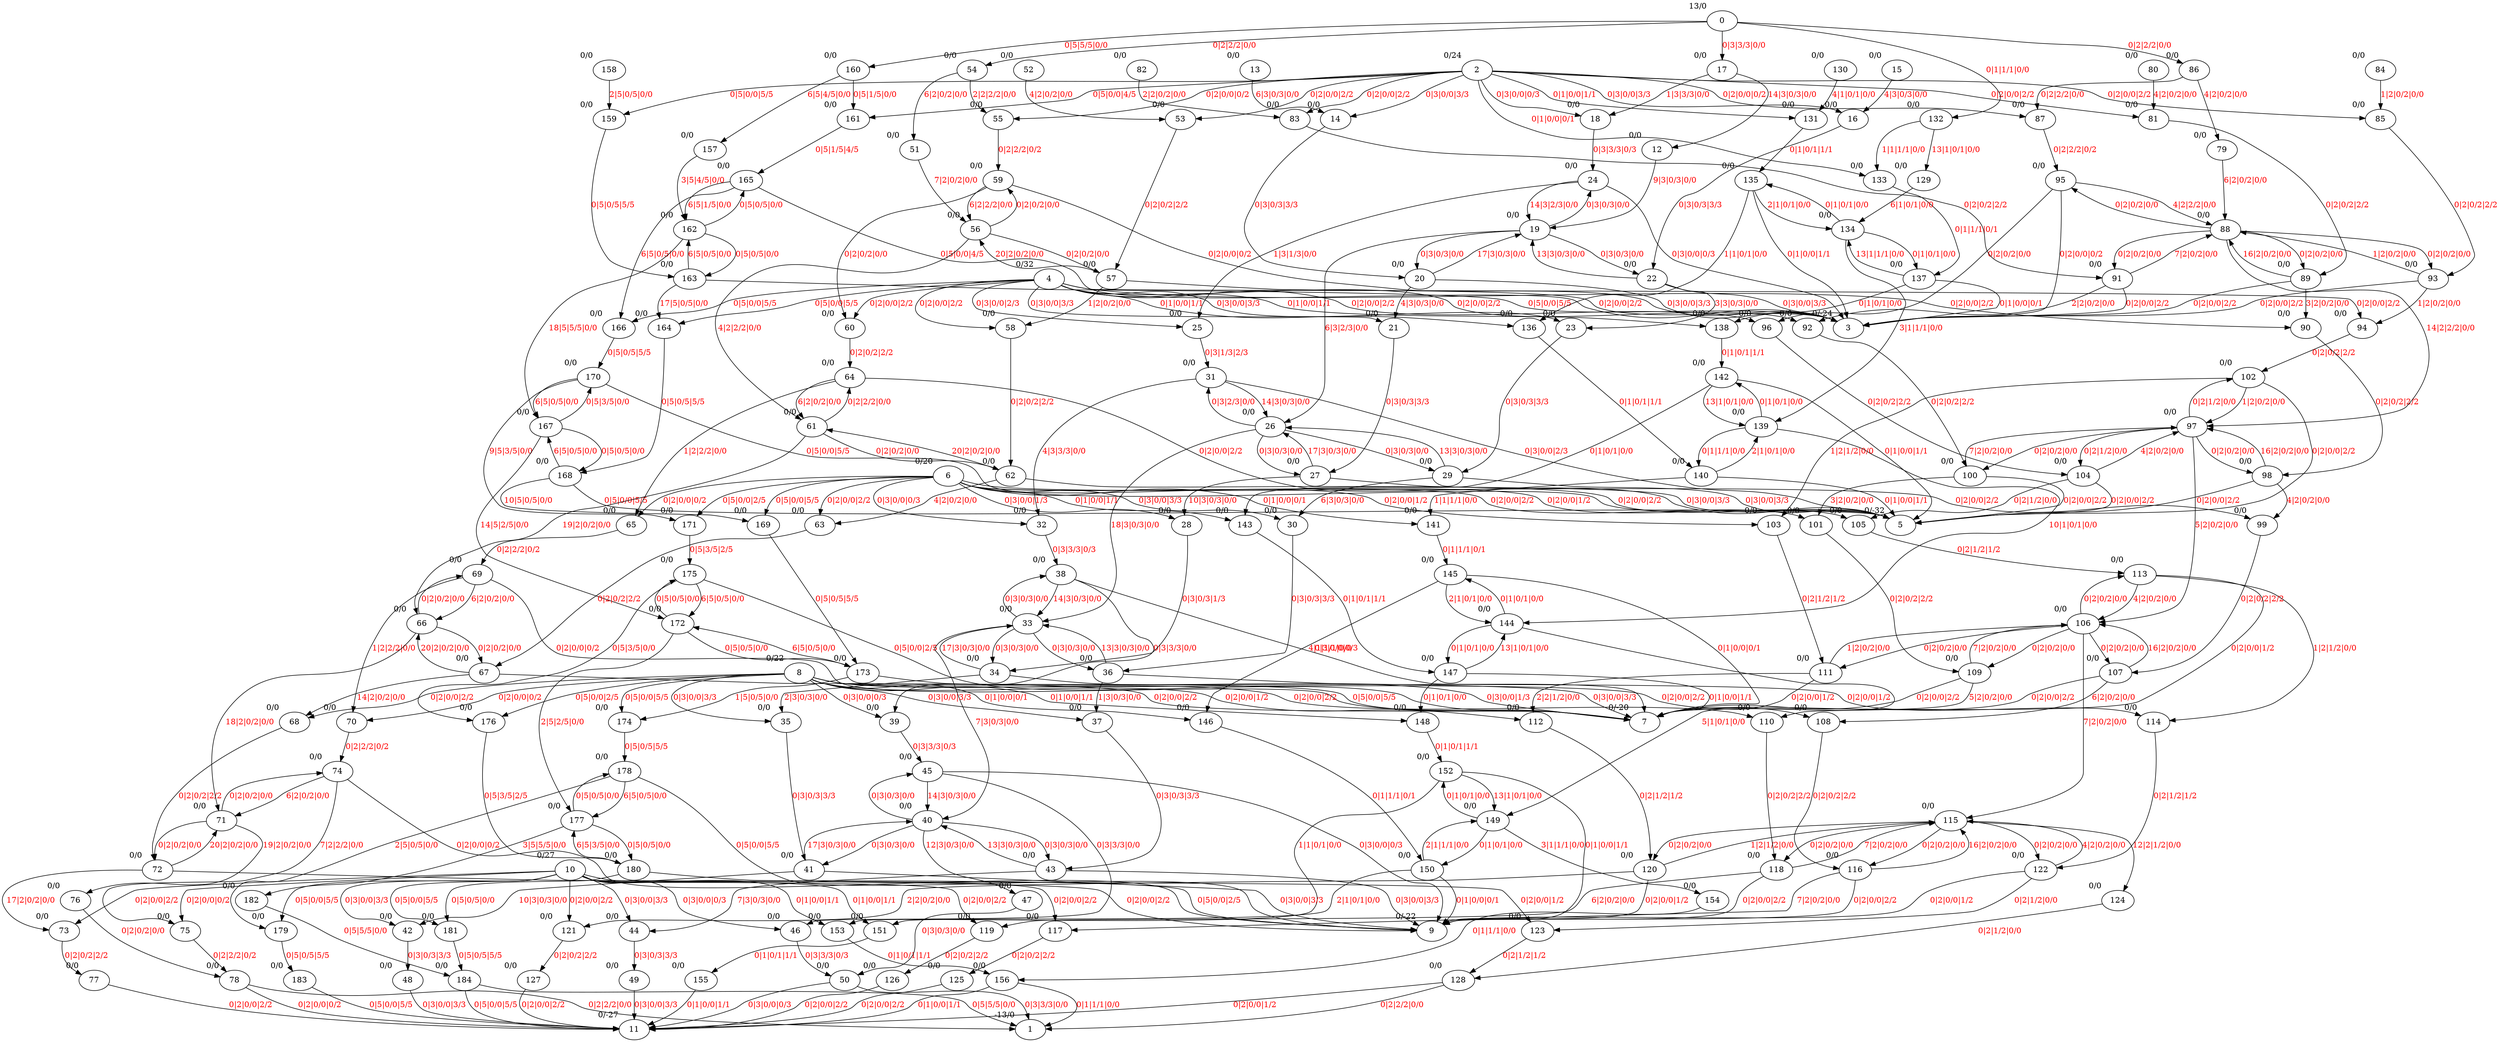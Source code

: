 digraph G {
184 [ xlabel="0/0" ]
183 [ xlabel="0/0" ]
182 [ xlabel="0/0" ]
181 [ xlabel="0/0" ]
180 [ xlabel="0/0" ]
179 [ xlabel="0/0" ]
178 [ xlabel="0/0" ]
177 [ xlabel="0/0" ]
176 [ xlabel="0/0" ]
175 [ xlabel="0/0" ]
174 [ xlabel="0/0" ]
173 [ xlabel="0/0" ]
172 [ xlabel="0/0" ]
171 [ xlabel="0/0" ]
170 [ xlabel="0/0" ]
169 [ xlabel="0/0" ]
168 [ xlabel="0/0" ]
167 [ xlabel="0/0" ]
166 [ xlabel="0/0" ]
165 [ xlabel="0/0" ]
164 [ xlabel="0/0" ]
163 [ xlabel="0/0" ]
162 [ xlabel="0/0" ]
161 [ xlabel="0/0" ]
160 [ xlabel="0/0" ]
159 [ xlabel="0/0" ]
158 [ xlabel="0/0" ]
157 [ xlabel="0/0" ]
156 [ xlabel="0/0" ]
155 [ xlabel="0/0" ]
154 [ xlabel="0/0" ]
153 [ xlabel="0/0" ]
152 [ xlabel="0/0" ]
151 [ xlabel="0/0" ]
150 [ xlabel="0/0" ]
149 [ xlabel="0/0" ]
148 [ xlabel="0/0" ]
147 [ xlabel="0/0" ]
146 [ xlabel="0/0" ]
145 [ xlabel="0/0" ]
144 [ xlabel="0/0" ]
143 [ xlabel="0/0" ]
142 [ xlabel="0/0" ]
141 [ xlabel="0/0" ]
140 [ xlabel="0/0" ]
139 [ xlabel="0/0" ]
138 [ xlabel="0/0" ]
137 [ xlabel="0/0" ]
136 [ xlabel="0/0" ]
135 [ xlabel="0/0" ]
134 [ xlabel="0/0" ]
133 [ xlabel="0/0" ]
132 [ xlabel="0/0" ]
131 [ xlabel="0/0" ]
130 [ xlabel="0/0" ]
129 [ xlabel="0/0" ]
128 [ xlabel="0/0" ]
127 [ xlabel="0/0" ]
126 [ xlabel="0/0" ]
125 [ xlabel="0/0" ]
124 [ xlabel="0/0" ]
123 [ xlabel="0/0" ]
122 [ xlabel="0/0" ]
121 [ xlabel="0/0" ]
120 [ xlabel="0/0" ]
119 [ xlabel="0/0" ]
118 [ xlabel="0/0" ]
117 [ xlabel="0/0" ]
116 [ xlabel="0/0" ]
115 [ xlabel="0/0" ]
114 [ xlabel="0/0" ]
113 [ xlabel="0/0" ]
112 [ xlabel="0/0" ]
111 [ xlabel="0/0" ]
110 [ xlabel="0/0" ]
109 [ xlabel="0/0" ]
108 [ xlabel="0/0" ]
107 [ xlabel="0/0" ]
106 [ xlabel="0/0" ]
105 [ xlabel="0/0" ]
104 [ xlabel="0/0" ]
103 [ xlabel="0/0" ]
102 [ xlabel="0/0" ]
101 [ xlabel="0/0" ]
100 [ xlabel="0/0" ]
99 [ xlabel="0/0" ]
98 [ xlabel="0/0" ]
97 [ xlabel="0/0" ]
96 [ xlabel="0/0" ]
95 [ xlabel="0/0" ]
94 [ xlabel="0/0" ]
93 [ xlabel="0/0" ]
92 [ xlabel="0/0" ]
91 [ xlabel="0/0" ]
90 [ xlabel="0/0" ]
89 [ xlabel="0/0" ]
88 [ xlabel="0/0" ]
87 [ xlabel="0/0" ]
86 [ xlabel="0/0" ]
85 [ xlabel="0/0" ]
84 [ xlabel="0/0" ]
83 [ xlabel="0/0" ]
82 [ xlabel="0/0" ]
81 [ xlabel="0/0" ]
80 [ xlabel="0/0" ]
79 [ xlabel="0/0" ]
78 [ xlabel="0/0" ]
77 [ xlabel="0/0" ]
76 [ xlabel="0/0" ]
75 [ xlabel="0/0" ]
74 [ xlabel="0/0" ]
73 [ xlabel="0/0" ]
72 [ xlabel="0/0" ]
71 [ xlabel="0/0" ]
70 [ xlabel="0/0" ]
69 [ xlabel="0/0" ]
68 [ xlabel="0/0" ]
67 [ xlabel="0/0" ]
66 [ xlabel="0/0" ]
65 [ xlabel="0/0" ]
64 [ xlabel="0/0" ]
63 [ xlabel="0/0" ]
62 [ xlabel="0/0" ]
61 [ xlabel="0/0" ]
60 [ xlabel="0/0" ]
59 [ xlabel="0/0" ]
58 [ xlabel="0/0" ]
57 [ xlabel="0/0" ]
56 [ xlabel="0/0" ]
55 [ xlabel="0/0" ]
54 [ xlabel="0/0" ]
53 [ xlabel="0/0" ]
52 [ xlabel="0/0" ]
51 [ xlabel="0/0" ]
50 [ xlabel="0/0" ]
49 [ xlabel="0/0" ]
48 [ xlabel="0/0" ]
47 [ xlabel="0/0" ]
46 [ xlabel="0/0" ]
45 [ xlabel="0/0" ]
44 [ xlabel="0/0" ]
43 [ xlabel="0/0" ]
42 [ xlabel="0/0" ]
41 [ xlabel="0/0" ]
40 [ xlabel="0/0" ]
39 [ xlabel="0/0" ]
38 [ xlabel="0/0" ]
37 [ xlabel="0/0" ]
36 [ xlabel="0/0" ]
35 [ xlabel="0/0" ]
34 [ xlabel="0/0" ]
33 [ xlabel="0/0" ]
32 [ xlabel="0/0" ]
31 [ xlabel="0/0" ]
30 [ xlabel="0/0" ]
29 [ xlabel="0/0" ]
28 [ xlabel="0/0" ]
27 [ xlabel="0/0" ]
26 [ xlabel="0/0" ]
25 [ xlabel="0/0" ]
24 [ xlabel="0/0" ]
23 [ xlabel="0/0" ]
22 [ xlabel="0/0" ]
21 [ xlabel="0/0" ]
20 [ xlabel="0/0" ]
19 [ xlabel="0/0" ]
18 [ xlabel="0/0" ]
17 [ xlabel="0/0" ]
16 [ xlabel="0/0" ]
15 [ xlabel="0/0" ]
14 [ xlabel="0/0" ]
13 [ xlabel="0/0" ]
12 [ xlabel="0/0" ]
11 [ xlabel="0/-27" ]
10 [ xlabel="0/27" ]
9 [ xlabel="0/-22" ]
8 [ xlabel="0/22" ]
7 [ xlabel="0/-20" ]
6 [ xlabel="0/20" ]
5 [ xlabel="0/-32" ]
4 [ xlabel="0/32" ]
3 [ xlabel="0/-24" ]
2 [ xlabel="0/24" ]
1 [ xlabel="-13/0" ]
0 [ xlabel="13/0" ]
184 -> 11 [fontcolor=red, label="0|5|0/0|5/5" ]
181 -> 184 [fontcolor=red, label="0|5|0/5|5/5" ]
177 -> 182 [fontcolor=red, label="3|5|5/5|0/0" ]
184 -> 1 [fontcolor=red, label="0|5|5/5|0/0" ]
182 -> 184 [fontcolor=red, label="0|5|5/5|0/0" ]
183 -> 11 [fontcolor=red, label="0|5|0/0|5/5" ]
179 -> 183 [fontcolor=red, label="0|5|0/5|5/5" ]
10 -> 181 [fontcolor=red, label="0|5|0/0|5/5" ]
180 -> 181 [fontcolor=red, label="0|5|0/5|0/0" ]
176 -> 180 [fontcolor=red, label="0|5|3/5|2/5" ]
180 -> 9 [fontcolor=red, label="0|5|0/0|2/5" ]
177 -> 180 [fontcolor=red, label="0|5|0/5|0/0" ]
180 -> 177 [fontcolor=red, label="6|5|3/5|0/0" ]
10 -> 179 [fontcolor=red, label="0|5|0/0|5/5" ]
178 -> 179 [fontcolor=red, label="2|5|0/5|0/0" ]
174 -> 178 [fontcolor=red, label="0|5|0/5|5/5" ]
178 -> 9 [fontcolor=red, label="0|5|0/0|5/5" ]
177 -> 178 [fontcolor=red, label="0|5|0/5|0/0" ]
178 -> 177 [fontcolor=red, label="6|5|0/5|0/0" ]
172 -> 177 [fontcolor=red, label="2|5|2/5|0/0" ]
8 -> 176 [fontcolor=red, label="0|5|0/0|2/5" ]
175 -> 176 [fontcolor=red, label="0|5|3/5|0/0" ]
171 -> 175 [fontcolor=red, label="0|5|3/5|2/5" ]
175 -> 7 [fontcolor=red, label="0|5|0/0|2/5" ]
172 -> 175 [fontcolor=red, label="0|5|0/5|0/0" ]
175 -> 172 [fontcolor=red, label="6|5|0/5|0/0" ]
8 -> 174 [fontcolor=red, label="0|5|0/0|5/5" ]
173 -> 174 [fontcolor=red, label="1|5|0/5|0/0" ]
169 -> 173 [fontcolor=red, label="0|5|0/5|5/5" ]
173 -> 7 [fontcolor=red, label="0|5|0/0|5/5" ]
172 -> 173 [fontcolor=red, label="0|5|0/5|0/0" ]
173 -> 172 [fontcolor=red, label="6|5|0/5|0/0" ]
167 -> 172 [fontcolor=red, label="14|5|2/5|0/0" ]
6 -> 171 [fontcolor=red, label="0|5|0/0|2/5" ]
170 -> 171 [fontcolor=red, label="9|5|3/5|0/0" ]
166 -> 170 [fontcolor=red, label="0|5|0/5|5/5" ]
170 -> 5 [fontcolor=red, label="0|5|0/0|5/5" ]
167 -> 170 [fontcolor=red, label="0|5|3/5|0/0" ]
170 -> 167 [fontcolor=red, label="6|5|0/5|0/0" ]
6 -> 169 [fontcolor=red, label="0|5|0/0|5/5" ]
168 -> 169 [fontcolor=red, label="10|5|0/5|0/0" ]
164 -> 168 [fontcolor=red, label="0|5|0/5|5/5" ]
168 -> 5 [fontcolor=red, label="0|5|0/0|5/5" ]
167 -> 168 [fontcolor=red, label="0|5|0/5|0/0" ]
168 -> 167 [fontcolor=red, label="6|5|0/5|0/0" ]
162 -> 167 [fontcolor=red, label="18|5|5/5|0/0" ]
4 -> 166 [fontcolor=red, label="0|5|0/0|5/5" ]
165 -> 166 [fontcolor=red, label="6|5|0/5|0/0" ]
161 -> 165 [fontcolor=red, label="0|5|1/5|4/5" ]
165 -> 3 [fontcolor=red, label="0|5|0/0|4/5" ]
162 -> 165 [fontcolor=red, label="0|5|0/5|0/0" ]
165 -> 162 [fontcolor=red, label="6|5|1/5|0/0" ]
4 -> 164 [fontcolor=red, label="0|5|0/0|5/5" ]
163 -> 164 [fontcolor=red, label="17|5|0/5|0/0" ]
159 -> 163 [fontcolor=red, label="0|5|0/5|5/5" ]
163 -> 3 [fontcolor=red, label="0|5|0/0|5/5" ]
162 -> 163 [fontcolor=red, label="0|5|0/5|0/0" ]
163 -> 162 [fontcolor=red, label="6|5|0/5|0/0" ]
157 -> 162 [fontcolor=red, label="3|5|4/5|0/0" ]
2 -> 161 [fontcolor=red, label="0|5|0/0|4/5" ]
160 -> 161 [fontcolor=red, label="0|5|1/5|0/0" ]
160 -> 157 [fontcolor=red, label="6|5|4/5|0/0" ]
0 -> 160 [fontcolor=red, label="0|5|5/5|0/0" ]
2 -> 159 [fontcolor=red, label="0|5|0/0|5/5" ]
158 -> 159 [fontcolor=red, label="2|5|0/5|0/0" ]
156 -> 11 [fontcolor=red, label="0|1|0/0|1/1" ]
153 -> 156 [fontcolor=red, label="0|1|0/1|1/1" ]
149 -> 154 [fontcolor=red, label="3|1|1/1|0/0" ]
156 -> 1 [fontcolor=red, label="0|1|1/1|0/0" ]
154 -> 156 [fontcolor=red, label="0|1|1/1|0/0" ]
155 -> 11 [fontcolor=red, label="0|1|0/0|1/1" ]
151 -> 155 [fontcolor=red, label="0|1|0/1|1/1" ]
10 -> 153 [fontcolor=red, label="0|1|0/0|1/1" ]
152 -> 153 [fontcolor=red, label="1|1|0/1|0/0" ]
148 -> 152 [fontcolor=red, label="0|1|0/1|1/1" ]
152 -> 9 [fontcolor=red, label="0|1|0/0|1/1" ]
149 -> 152 [fontcolor=red, label="0|1|0/1|0/0" ]
152 -> 149 [fontcolor=red, label="13|1|0/1|0/0" ]
10 -> 151 [fontcolor=red, label="0|1|0/0|1/1" ]
150 -> 151 [fontcolor=red, label="2|1|0/1|0/0" ]
146 -> 150 [fontcolor=red, label="0|1|1/1|0/1" ]
150 -> 9 [fontcolor=red, label="0|1|0/0|0/1" ]
149 -> 150 [fontcolor=red, label="0|1|0/1|0/0" ]
150 -> 149 [fontcolor=red, label="2|1|1/1|0/0" ]
144 -> 149 [fontcolor=red, label="5|1|0/1|0/0" ]
8 -> 148 [fontcolor=red, label="0|1|0/0|1/1" ]
147 -> 148 [fontcolor=red, label="0|1|0/1|0/0" ]
143 -> 147 [fontcolor=red, label="0|1|0/1|1/1" ]
147 -> 7 [fontcolor=red, label="0|1|0/0|1/1" ]
144 -> 147 [fontcolor=red, label="0|1|0/1|0/0" ]
147 -> 144 [fontcolor=red, label="13|1|0/1|0/0" ]
8 -> 146 [fontcolor=red, label="0|1|0/0|0/1" ]
145 -> 146 [fontcolor=red, label="4|1|1/1|0/0" ]
141 -> 145 [fontcolor=red, label="0|1|1/1|0/1" ]
145 -> 7 [fontcolor=red, label="0|1|0/0|0/1" ]
144 -> 145 [fontcolor=red, label="0|1|0/1|0/0" ]
145 -> 144 [fontcolor=red, label="2|1|0/1|0/0" ]
139 -> 144 [fontcolor=red, label="10|1|0/1|0/0" ]
6 -> 143 [fontcolor=red, label="0|1|0/0|1/1" ]
142 -> 143 [fontcolor=red, label="0|1|0/1|0/0" ]
138 -> 142 [fontcolor=red, label="0|1|0/1|1/1" ]
142 -> 5 [fontcolor=red, label="0|1|0/0|1/1" ]
139 -> 142 [fontcolor=red, label="0|1|0/1|0/0" ]
142 -> 139 [fontcolor=red, label="13|1|0/1|0/0" ]
6 -> 141 [fontcolor=red, label="0|1|0/0|0/1" ]
140 -> 141 [fontcolor=red, label="1|1|1/1|0/0" ]
136 -> 140 [fontcolor=red, label="0|1|0/1|1/1" ]
140 -> 5 [fontcolor=red, label="0|1|0/0|1/1" ]
139 -> 140 [fontcolor=red, label="0|1|1/1|0/0" ]
140 -> 139 [fontcolor=red, label="2|1|0/1|0/0" ]
134 -> 139 [fontcolor=red, label="3|1|1/1|0/0" ]
4 -> 138 [fontcolor=red, label="0|1|0/0|1/1" ]
137 -> 138 [fontcolor=red, label="0|1|0/1|0/0" ]
133 -> 137 [fontcolor=red, label="0|1|1/1|0/1" ]
137 -> 3 [fontcolor=red, label="0|1|0/0|0/1" ]
134 -> 137 [fontcolor=red, label="0|1|0/1|0/0" ]
137 -> 134 [fontcolor=red, label="13|1|1/1|0/0" ]
4 -> 136 [fontcolor=red, label="0|1|0/0|1/1" ]
135 -> 136 [fontcolor=red, label="1|1|0/1|0/0" ]
131 -> 135 [fontcolor=red, label="0|1|0/1|1/1" ]
135 -> 3 [fontcolor=red, label="0|1|0/0|1/1" ]
134 -> 135 [fontcolor=red, label="0|1|0/1|0/0" ]
135 -> 134 [fontcolor=red, label="2|1|0/1|0/0" ]
129 -> 134 [fontcolor=red, label="6|1|0/1|0/0" ]
2 -> 133 [fontcolor=red, label="0|1|0/0|0/1" ]
132 -> 133 [fontcolor=red, label="1|1|1/1|0/0" ]
132 -> 129 [fontcolor=red, label="13|1|0/1|0/0" ]
0 -> 132 [fontcolor=red, label="0|1|1/1|0/0" ]
2 -> 131 [fontcolor=red, label="0|1|0/0|1/1" ]
130 -> 131 [fontcolor=red, label="4|1|0/1|0/0" ]
128 -> 11 [fontcolor=red, label="0|2|0/0|1/2" ]
123 -> 128 [fontcolor=red, label="0|2|1/2|1/2" ]
115 -> 124 [fontcolor=red, label="12|2|1/2|0/0" ]
128 -> 1 [fontcolor=red, label="0|2|2/2|0/0" ]
124 -> 128 [fontcolor=red, label="0|2|1/2|0/0" ]
127 -> 11 [fontcolor=red, label="0|2|0/0|2/2" ]
121 -> 127 [fontcolor=red, label="0|2|0/2|2/2" ]
126 -> 11 [fontcolor=red, label="0|2|0/0|2/2" ]
119 -> 126 [fontcolor=red, label="0|2|0/2|2/2" ]
125 -> 11 [fontcolor=red, label="0|2|0/0|2/2" ]
117 -> 125 [fontcolor=red, label="0|2|0/2|2/2" ]
10 -> 123 [fontcolor=red, label="0|2|0/0|1/2" ]
122 -> 123 [fontcolor=red, label="0|2|1/2|0/0" ]
114 -> 122 [fontcolor=red, label="0|2|1/2|1/2" ]
122 -> 9 [fontcolor=red, label="0|2|0/0|1/2" ]
115 -> 122 [fontcolor=red, label="0|2|0/2|0/0" ]
122 -> 115 [fontcolor=red, label="4|2|0/2|0/0" ]
10 -> 121 [fontcolor=red, label="0|2|0/0|2/2" ]
120 -> 121 [fontcolor=red, label="2|2|0/2|0/0" ]
112 -> 120 [fontcolor=red, label="0|2|1/2|1/2" ]
120 -> 9 [fontcolor=red, label="0|2|0/0|1/2" ]
115 -> 120 [fontcolor=red, label="0|2|0/2|0/0" ]
120 -> 115 [fontcolor=red, label="1|2|1/2|0/0" ]
10 -> 119 [fontcolor=red, label="0|2|0/0|2/2" ]
118 -> 119 [fontcolor=red, label="6|2|0/2|0/0" ]
110 -> 118 [fontcolor=red, label="0|2|0/2|2/2" ]
118 -> 9 [fontcolor=red, label="0|2|0/0|2/2" ]
115 -> 118 [fontcolor=red, label="0|2|0/2|0/0" ]
118 -> 115 [fontcolor=red, label="7|2|0/2|0/0" ]
10 -> 117 [fontcolor=red, label="0|2|0/0|2/2" ]
116 -> 117 [fontcolor=red, label="7|2|0/2|0/0" ]
108 -> 116 [fontcolor=red, label="0|2|0/2|2/2" ]
116 -> 9 [fontcolor=red, label="0|2|0/0|2/2" ]
115 -> 116 [fontcolor=red, label="0|2|0/2|0/0" ]
116 -> 115 [fontcolor=red, label="16|2|0/2|0/0" ]
106 -> 115 [fontcolor=red, label="7|2|0/2|0/0" ]
8 -> 114 [fontcolor=red, label="0|2|0/0|1/2" ]
113 -> 114 [fontcolor=red, label="1|2|1/2|0/0" ]
105 -> 113 [fontcolor=red, label="0|2|1/2|1/2" ]
113 -> 7 [fontcolor=red, label="0|2|0/0|1/2" ]
106 -> 113 [fontcolor=red, label="0|2|0/2|0/0" ]
113 -> 106 [fontcolor=red, label="4|2|0/2|0/0" ]
8 -> 112 [fontcolor=red, label="0|2|0/0|1/2" ]
111 -> 112 [fontcolor=red, label="2|2|1/2|0/0" ]
103 -> 111 [fontcolor=red, label="0|2|1/2|1/2" ]
111 -> 7 [fontcolor=red, label="0|2|0/0|1/2" ]
106 -> 111 [fontcolor=red, label="0|2|0/2|0/0" ]
111 -> 106 [fontcolor=red, label="1|2|0/2|0/0" ]
8 -> 110 [fontcolor=red, label="0|2|0/0|2/2" ]
109 -> 110 [fontcolor=red, label="5|2|0/2|0/0" ]
101 -> 109 [fontcolor=red, label="0|2|0/2|2/2" ]
109 -> 7 [fontcolor=red, label="0|2|0/0|2/2" ]
106 -> 109 [fontcolor=red, label="0|2|0/2|0/0" ]
109 -> 106 [fontcolor=red, label="7|2|0/2|0/0" ]
8 -> 108 [fontcolor=red, label="0|2|0/0|2/2" ]
107 -> 108 [fontcolor=red, label="6|2|0/2|0/0" ]
99 -> 107 [fontcolor=red, label="0|2|0/2|2/2" ]
107 -> 7 [fontcolor=red, label="0|2|0/0|2/2" ]
106 -> 107 [fontcolor=red, label="0|2|0/2|0/0" ]
107 -> 106 [fontcolor=red, label="16|2|0/2|0/0" ]
97 -> 106 [fontcolor=red, label="5|2|0/2|0/0" ]
6 -> 105 [fontcolor=red, label="0|2|0/0|1/2" ]
104 -> 105 [fontcolor=red, label="0|2|1/2|0/0" ]
96 -> 104 [fontcolor=red, label="0|2|0/2|2/2" ]
104 -> 5 [fontcolor=red, label="0|2|0/0|2/2" ]
97 -> 104 [fontcolor=red, label="0|2|1/2|0/0" ]
104 -> 97 [fontcolor=red, label="4|2|0/2|0/0" ]
6 -> 103 [fontcolor=red, label="0|2|0/0|1/2" ]
102 -> 103 [fontcolor=red, label="1|2|1/2|0/0" ]
94 -> 102 [fontcolor=red, label="0|2|0/2|2/2" ]
102 -> 5 [fontcolor=red, label="0|2|0/0|2/2" ]
97 -> 102 [fontcolor=red, label="0|2|1/2|0/0" ]
102 -> 97 [fontcolor=red, label="1|2|0/2|0/0" ]
6 -> 101 [fontcolor=red, label="0|2|0/0|2/2" ]
100 -> 101 [fontcolor=red, label="3|2|0/2|0/0" ]
92 -> 100 [fontcolor=red, label="0|2|0/2|2/2" ]
100 -> 5 [fontcolor=red, label="0|2|0/0|2/2" ]
97 -> 100 [fontcolor=red, label="0|2|0/2|0/0" ]
100 -> 97 [fontcolor=red, label="7|2|0/2|0/0" ]
6 -> 99 [fontcolor=red, label="0|2|0/0|2/2" ]
98 -> 99 [fontcolor=red, label="4|2|0/2|0/0" ]
90 -> 98 [fontcolor=red, label="0|2|0/2|2/2" ]
98 -> 5 [fontcolor=red, label="0|2|0/0|2/2" ]
97 -> 98 [fontcolor=red, label="0|2|0/2|0/0" ]
98 -> 97 [fontcolor=red, label="16|2|0/2|0/0" ]
88 -> 97 [fontcolor=red, label="14|2|2/2|0/0" ]
4 -> 96 [fontcolor=red, label="0|2|0/0|2/2" ]
95 -> 96 [fontcolor=red, label="0|2|0/2|0/0" ]
87 -> 95 [fontcolor=red, label="0|2|2/2|0/2" ]
95 -> 3 [fontcolor=red, label="0|2|0/0|0/2" ]
88 -> 95 [fontcolor=red, label="0|2|0/2|0/0" ]
95 -> 88 [fontcolor=red, label="4|2|2/2|0/0" ]
4 -> 94 [fontcolor=red, label="0|2|0/0|2/2" ]
93 -> 94 [fontcolor=red, label="1|2|0/2|0/0" ]
85 -> 93 [fontcolor=red, label="0|2|0/2|2/2" ]
93 -> 3 [fontcolor=red, label="0|2|0/0|2/2" ]
88 -> 93 [fontcolor=red, label="0|2|0/2|0/0" ]
93 -> 88 [fontcolor=red, label="1|2|0/2|0/0" ]
4 -> 92 [fontcolor=red, label="0|2|0/0|2/2" ]
91 -> 92 [fontcolor=red, label="2|2|0/2|0/0" ]
83 -> 91 [fontcolor=red, label="0|2|0/2|2/2" ]
91 -> 3 [fontcolor=red, label="0|2|0/0|2/2" ]
88 -> 91 [fontcolor=red, label="0|2|0/2|0/0" ]
91 -> 88 [fontcolor=red, label="7|2|0/2|0/0" ]
4 -> 90 [fontcolor=red, label="0|2|0/0|2/2" ]
89 -> 90 [fontcolor=red, label="3|2|0/2|0/0" ]
81 -> 89 [fontcolor=red, label="0|2|0/2|2/2" ]
89 -> 3 [fontcolor=red, label="0|2|0/0|2/2" ]
88 -> 89 [fontcolor=red, label="0|2|0/2|0/0" ]
89 -> 88 [fontcolor=red, label="16|2|0/2|0/0" ]
79 -> 88 [fontcolor=red, label="6|2|0/2|0/0" ]
2 -> 87 [fontcolor=red, label="0|2|0/0|0/2" ]
86 -> 87 [fontcolor=red, label="0|2|2/2|0/0" ]
86 -> 79 [fontcolor=red, label="4|2|0/2|0/0" ]
0 -> 86 [fontcolor=red, label="0|2|2/2|0/0" ]
2 -> 85 [fontcolor=red, label="0|2|0/0|2/2" ]
84 -> 85 [fontcolor=red, label="1|2|0/2|0/0" ]
2 -> 83 [fontcolor=red, label="0|2|0/0|2/2" ]
82 -> 83 [fontcolor=red, label="2|2|0/2|0/0" ]
2 -> 81 [fontcolor=red, label="0|2|0/0|2/2" ]
80 -> 81 [fontcolor=red, label="4|2|0/2|0/0" ]
78 -> 11 [fontcolor=red, label="0|2|0/0|0/2" ]
75 -> 78 [fontcolor=red, label="0|2|2/2|0/2" ]
71 -> 76 [fontcolor=red, label="19|2|0/2|0/0" ]
78 -> 1 [fontcolor=red, label="0|2|2/2|0/0" ]
76 -> 78 [fontcolor=red, label="0|2|0/2|0/0" ]
77 -> 11 [fontcolor=red, label="0|2|0/0|2/2" ]
73 -> 77 [fontcolor=red, label="0|2|0/2|2/2" ]
10 -> 75 [fontcolor=red, label="0|2|0/0|0/2" ]
74 -> 75 [fontcolor=red, label="7|2|2/2|0/0" ]
70 -> 74 [fontcolor=red, label="0|2|2/2|0/2" ]
74 -> 9 [fontcolor=red, label="0|2|0/0|0/2" ]
71 -> 74 [fontcolor=red, label="0|2|0/2|0/0" ]
74 -> 71 [fontcolor=red, label="6|2|0/2|0/0" ]
10 -> 73 [fontcolor=red, label="0|2|0/0|2/2" ]
72 -> 73 [fontcolor=red, label="17|2|0/2|0/0" ]
68 -> 72 [fontcolor=red, label="0|2|0/2|2/2" ]
72 -> 9 [fontcolor=red, label="0|2|0/0|2/2" ]
71 -> 72 [fontcolor=red, label="0|2|0/2|0/0" ]
72 -> 71 [fontcolor=red, label="20|2|0/2|0/0" ]
66 -> 71 [fontcolor=red, label="18|2|0/2|0/0" ]
8 -> 70 [fontcolor=red, label="0|2|0/0|0/2" ]
69 -> 70 [fontcolor=red, label="1|2|2/2|0/0" ]
65 -> 69 [fontcolor=red, label="0|2|2/2|0/2" ]
69 -> 7 [fontcolor=red, label="0|2|0/0|0/2" ]
66 -> 69 [fontcolor=red, label="0|2|0/2|0/0" ]
69 -> 66 [fontcolor=red, label="6|2|0/2|0/0" ]
8 -> 68 [fontcolor=red, label="0|2|0/0|2/2" ]
67 -> 68 [fontcolor=red, label="14|2|0/2|0/0" ]
63 -> 67 [fontcolor=red, label="0|2|0/2|2/2" ]
67 -> 7 [fontcolor=red, label="0|2|0/0|2/2" ]
66 -> 67 [fontcolor=red, label="0|2|0/2|0/0" ]
67 -> 66 [fontcolor=red, label="20|2|0/2|0/0" ]
61 -> 66 [fontcolor=red, label="19|2|0/2|0/0" ]
6 -> 65 [fontcolor=red, label="0|2|0/0|0/2" ]
64 -> 65 [fontcolor=red, label="1|2|2/2|0/0" ]
60 -> 64 [fontcolor=red, label="0|2|0/2|2/2" ]
64 -> 5 [fontcolor=red, label="0|2|0/0|2/2" ]
61 -> 64 [fontcolor=red, label="0|2|2/2|0/0" ]
64 -> 61 [fontcolor=red, label="6|2|0/2|0/0" ]
6 -> 63 [fontcolor=red, label="0|2|0/0|2/2" ]
62 -> 63 [fontcolor=red, label="4|2|0/2|0/0" ]
58 -> 62 [fontcolor=red, label="0|2|0/2|2/2" ]
62 -> 5 [fontcolor=red, label="0|2|0/0|2/2" ]
61 -> 62 [fontcolor=red, label="0|2|0/2|0/0" ]
62 -> 61 [fontcolor=red, label="20|2|0/2|0/0" ]
56 -> 61 [fontcolor=red, label="4|2|2/2|0/0" ]
4 -> 60 [fontcolor=red, label="0|2|0/0|2/2" ]
59 -> 60 [fontcolor=red, label="0|2|0/2|0/0" ]
55 -> 59 [fontcolor=red, label="0|2|2/2|0/2" ]
59 -> 3 [fontcolor=red, label="0|2|0/0|0/2" ]
56 -> 59 [fontcolor=red, label="0|2|0/2|0/0" ]
59 -> 56 [fontcolor=red, label="6|2|2/2|0/0" ]
4 -> 58 [fontcolor=red, label="0|2|0/0|2/2" ]
57 -> 58 [fontcolor=red, label="1|2|0/2|0/0" ]
53 -> 57 [fontcolor=red, label="0|2|0/2|2/2" ]
57 -> 3 [fontcolor=red, label="0|2|0/0|2/2" ]
56 -> 57 [fontcolor=red, label="0|2|0/2|0/0" ]
57 -> 56 [fontcolor=red, label="20|2|0/2|0/0" ]
51 -> 56 [fontcolor=red, label="7|2|0/2|0/0" ]
2 -> 55 [fontcolor=red, label="0|2|0/0|0/2" ]
54 -> 55 [fontcolor=red, label="2|2|2/2|0/0" ]
54 -> 51 [fontcolor=red, label="6|2|0/2|0/0" ]
0 -> 54 [fontcolor=red, label="0|2|2/2|0/0" ]
2 -> 53 [fontcolor=red, label="0|2|0/0|2/2" ]
52 -> 53 [fontcolor=red, label="4|2|0/2|0/0" ]
50 -> 11 [fontcolor=red, label="0|3|0/0|0/3" ]
46 -> 50 [fontcolor=red, label="0|3|3/3|0/3" ]
40 -> 47 [fontcolor=red, label="12|3|0/3|0/0" ]
50 -> 1 [fontcolor=red, label="0|3|3/3|0/0" ]
47 -> 50 [fontcolor=red, label="0|3|0/3|0/0" ]
49 -> 11 [fontcolor=red, label="0|3|0/0|3/3" ]
44 -> 49 [fontcolor=red, label="0|3|0/3|3/3" ]
48 -> 11 [fontcolor=red, label="0|3|0/0|3/3" ]
42 -> 48 [fontcolor=red, label="0|3|0/3|3/3" ]
10 -> 46 [fontcolor=red, label="0|3|0/0|0/3" ]
45 -> 46 [fontcolor=red, label="0|3|3/3|0/0" ]
39 -> 45 [fontcolor=red, label="0|3|3/3|0/3" ]
45 -> 9 [fontcolor=red, label="0|3|0/0|0/3" ]
40 -> 45 [fontcolor=red, label="0|3|0/3|0/0" ]
45 -> 40 [fontcolor=red, label="14|3|0/3|0/0" ]
10 -> 44 [fontcolor=red, label="0|3|0/0|3/3" ]
43 -> 44 [fontcolor=red, label="7|3|0/3|0/0" ]
37 -> 43 [fontcolor=red, label="0|3|0/3|3/3" ]
43 -> 9 [fontcolor=red, label="0|3|0/0|3/3" ]
40 -> 43 [fontcolor=red, label="0|3|0/3|0/0" ]
43 -> 40 [fontcolor=red, label="13|3|0/3|0/0" ]
10 -> 42 [fontcolor=red, label="0|3|0/0|3/3" ]
41 -> 42 [fontcolor=red, label="10|3|0/3|0/0" ]
35 -> 41 [fontcolor=red, label="0|3|0/3|3/3" ]
41 -> 9 [fontcolor=red, label="0|3|0/0|3/3" ]
40 -> 41 [fontcolor=red, label="0|3|0/3|0/0" ]
41 -> 40 [fontcolor=red, label="17|3|0/3|0/0" ]
33 -> 40 [fontcolor=red, label="7|3|0/3|0/0" ]
8 -> 39 [fontcolor=red, label="0|3|0/0|0/3" ]
38 -> 39 [fontcolor=red, label="0|3|3/3|0/0" ]
32 -> 38 [fontcolor=red, label="0|3|3/3|0/3" ]
38 -> 7 [fontcolor=red, label="0|3|0/0|0/3" ]
33 -> 38 [fontcolor=red, label="0|3|0/3|0/0" ]
38 -> 33 [fontcolor=red, label="14|3|0/3|0/0" ]
8 -> 37 [fontcolor=red, label="0|3|0/0|3/3" ]
36 -> 37 [fontcolor=red, label="1|3|0/3|0/0" ]
30 -> 36 [fontcolor=red, label="0|3|0/3|3/3" ]
36 -> 7 [fontcolor=red, label="0|3|0/0|3/3" ]
33 -> 36 [fontcolor=red, label="0|3|0/3|0/0" ]
36 -> 33 [fontcolor=red, label="13|3|0/3|0/0" ]
8 -> 35 [fontcolor=red, label="0|3|0/0|3/3" ]
34 -> 35 [fontcolor=red, label="2|3|0/3|0/0" ]
28 -> 34 [fontcolor=red, label="0|3|0/3|1/3" ]
34 -> 7 [fontcolor=red, label="0|3|0/0|1/3" ]
33 -> 34 [fontcolor=red, label="0|3|0/3|0/0" ]
34 -> 33 [fontcolor=red, label="17|3|0/3|0/0" ]
26 -> 33 [fontcolor=red, label="18|3|0/3|0/0" ]
6 -> 32 [fontcolor=red, label="0|3|0/0|0/3" ]
31 -> 32 [fontcolor=red, label="4|3|3/3|0/0" ]
25 -> 31 [fontcolor=red, label="0|3|1/3|2/3" ]
31 -> 5 [fontcolor=red, label="0|3|0/0|2/3" ]
26 -> 31 [fontcolor=red, label="0|3|2/3|0/0" ]
31 -> 26 [fontcolor=red, label="14|3|0/3|0/0" ]
6 -> 30 [fontcolor=red, label="0|3|0/0|3/3" ]
29 -> 30 [fontcolor=red, label="6|3|0/3|0/0" ]
23 -> 29 [fontcolor=red, label="0|3|0/3|3/3" ]
29 -> 5 [fontcolor=red, label="0|3|0/0|3/3" ]
26 -> 29 [fontcolor=red, label="0|3|0/3|0/0" ]
29 -> 26 [fontcolor=red, label="13|3|0/3|0/0" ]
6 -> 28 [fontcolor=red, label="0|3|0/0|1/3" ]
27 -> 28 [fontcolor=red, label="10|3|0/3|0/0" ]
21 -> 27 [fontcolor=red, label="0|3|0/3|3/3" ]
27 -> 5 [fontcolor=red, label="0|3|0/0|3/3" ]
26 -> 27 [fontcolor=red, label="0|3|0/3|0/0" ]
27 -> 26 [fontcolor=red, label="17|3|0/3|0/0" ]
19 -> 26 [fontcolor=red, label="6|3|2/3|0/0" ]
4 -> 25 [fontcolor=red, label="0|3|0/0|2/3" ]
24 -> 25 [fontcolor=red, label="1|3|1/3|0/0" ]
18 -> 24 [fontcolor=red, label="0|3|3/3|0/3" ]
24 -> 3 [fontcolor=red, label="0|3|0/0|0/3" ]
19 -> 24 [fontcolor=red, label="0|3|0/3|0/0" ]
24 -> 19 [fontcolor=red, label="14|3|2/3|0/0" ]
4 -> 23 [fontcolor=red, label="0|3|0/0|3/3" ]
22 -> 23 [fontcolor=red, label="3|3|0/3|0/0" ]
16 -> 22 [fontcolor=red, label="0|3|0/3|3/3" ]
22 -> 3 [fontcolor=red, label="0|3|0/0|3/3" ]
19 -> 22 [fontcolor=red, label="0|3|0/3|0/0" ]
22 -> 19 [fontcolor=red, label="13|3|0/3|0/0" ]
4 -> 21 [fontcolor=red, label="0|3|0/0|3/3" ]
20 -> 21 [fontcolor=red, label="4|3|0/3|0/0" ]
14 -> 20 [fontcolor=red, label="0|3|0/3|3/3" ]
20 -> 3 [fontcolor=red, label="0|3|0/0|3/3" ]
19 -> 20 [fontcolor=red, label="0|3|0/3|0/0" ]
20 -> 19 [fontcolor=red, label="17|3|0/3|0/0" ]
12 -> 19 [fontcolor=red, label="9|3|0/3|0/0" ]
2 -> 18 [fontcolor=red, label="0|3|0/0|0/3" ]
17 -> 18 [fontcolor=red, label="1|3|3/3|0/0" ]
17 -> 12 [fontcolor=red, label="14|3|0/3|0/0" ]
0 -> 17 [fontcolor=red, label="0|3|3/3|0/0" ]
2 -> 16 [fontcolor=red, label="0|3|0/0|3/3" ]
15 -> 16 [fontcolor=red, label="4|3|0/3|0/0" ]
2 -> 14 [fontcolor=red, label="0|3|0/0|3/3" ]
13 -> 14 [fontcolor=red, label="6|3|0/3|0/0" ]
}
